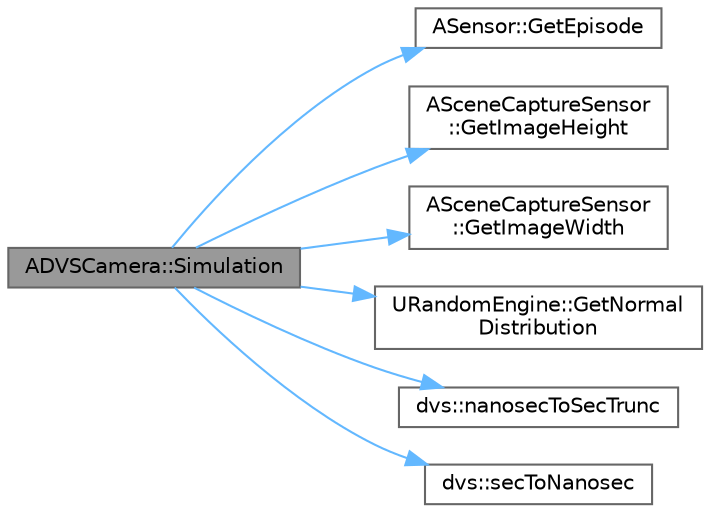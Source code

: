 digraph "ADVSCamera::Simulation"
{
 // INTERACTIVE_SVG=YES
 // LATEX_PDF_SIZE
  bgcolor="transparent";
  edge [fontname=Helvetica,fontsize=10,labelfontname=Helvetica,labelfontsize=10];
  node [fontname=Helvetica,fontsize=10,shape=box,height=0.2,width=0.4];
  rankdir="LR";
  Node1 [id="Node000001",label="ADVSCamera::Simulation",height=0.2,width=0.4,color="gray40", fillcolor="grey60", style="filled", fontcolor="black",tooltip=" "];
  Node1 -> Node2 [id="edge1_Node000001_Node000002",color="steelblue1",style="solid",tooltip=" "];
  Node2 [id="Node000002",label="ASensor::GetEpisode",height=0.2,width=0.4,color="grey40", fillcolor="white", style="filled",URL="$d3/d01/classASensor.html#adfbd2b80613e8936e27f29436d62812c",tooltip=" "];
  Node1 -> Node3 [id="edge2_Node000001_Node000003",color="steelblue1",style="solid",tooltip=" "];
  Node3 [id="Node000003",label="ASceneCaptureSensor\l::GetImageHeight",height=0.2,width=0.4,color="grey40", fillcolor="white", style="filled",URL="$d4/d60/classASceneCaptureSensor.html#a967e3b939916ceeeff7a23b6f072233e",tooltip=" "];
  Node1 -> Node4 [id="edge3_Node000001_Node000004",color="steelblue1",style="solid",tooltip=" "];
  Node4 [id="Node000004",label="ASceneCaptureSensor\l::GetImageWidth",height=0.2,width=0.4,color="grey40", fillcolor="white", style="filled",URL="$d4/d60/classASceneCaptureSensor.html#aaf1064834429bc5ac472d2a7f6d534f0",tooltip=" "];
  Node1 -> Node5 [id="edge4_Node000001_Node000005",color="steelblue1",style="solid",tooltip=" "];
  Node5 [id="Node000005",label="URandomEngine::GetNormal\lDistribution",height=0.2,width=0.4,color="grey40", fillcolor="white", style="filled",URL="$d2/d4b/classURandomEngine.html#a794f6be8c1517dba34b61f2b753cb4d3",tooltip=" "];
  Node1 -> Node6 [id="edge5_Node000001_Node000006",color="steelblue1",style="solid",tooltip=" "];
  Node6 [id="Node000006",label="dvs::nanosecToSecTrunc",height=0.2,width=0.4,color="grey40", fillcolor="white", style="filled",URL="$da/db4/namespacedvs.html#ac54b5bb06427e16dc43ab116b1bfa5a7",tooltip=" "];
  Node1 -> Node7 [id="edge6_Node000001_Node000007",color="steelblue1",style="solid",tooltip=" "];
  Node7 [id="Node000007",label="dvs::secToNanosec",height=0.2,width=0.4,color="grey40", fillcolor="white", style="filled",URL="$da/db4/namespacedvs.html#a7428ef639b135279110db3754676188e",tooltip=" "];
}
